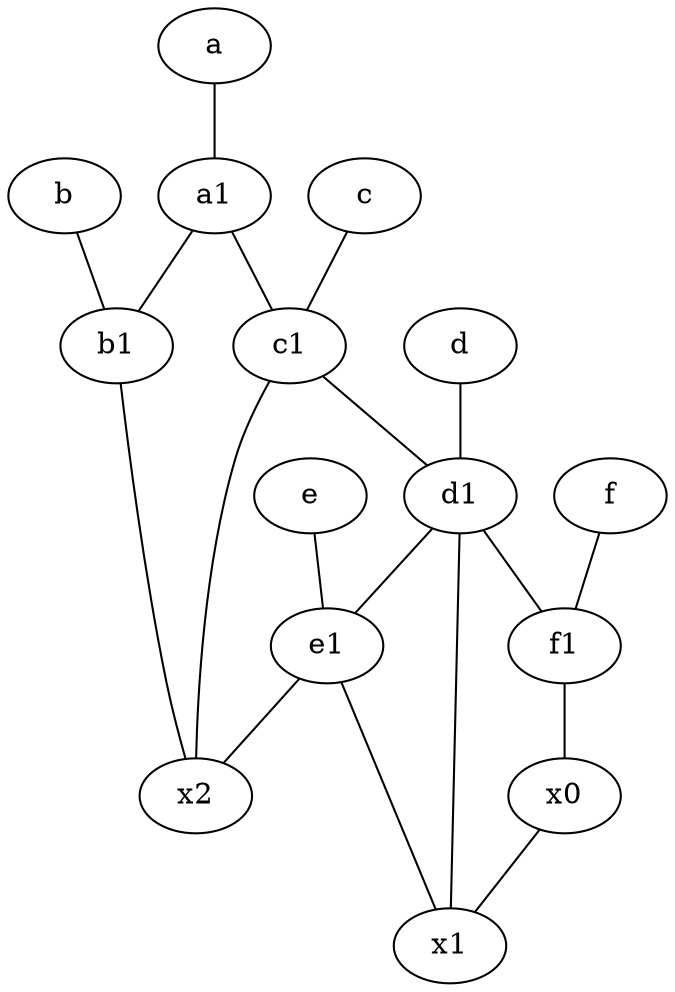 graph {
	node [labelfontsize=50]
	e [labelfontsize=50 pos="7,9!"]
	x0 [labelfontsize=50]
	d1 [labelfontsize=50 pos="3,5!"]
	x2 [labelfontsize=50]
	x1 [labelfontsize=50]
	f1 [labelfontsize=50 pos="3,8!"]
	d [labelfontsize=50 pos="2,5!"]
	b1 [labelfontsize=50 pos="9,4!"]
	e1 [labelfontsize=50 pos="7,7!"]
	b [labelfontsize=50 pos="10,4!"]
	f [labelfontsize=50 pos="3,9!"]
	a [labelfontsize=50 pos="8,2!"]
	a1 [labelfontsize=50 pos="8,3!"]
	c [labelfontsize=50 pos="4.5,2!"]
	c1 [labelfontsize=50 pos="4.5,3!"]
	d1 -- f1
	e1 -- x1
	c -- c1
	x0 -- x1
	d1 -- e1
	a1 -- b1
	c1 -- x2
	d1 -- x1
	d -- d1
	f -- f1
	b -- b1
	a -- a1
	e1 -- x2
	b1 -- x2
	a1 -- c1
	f1 -- x0
	e -- e1
	c1 -- d1
}
